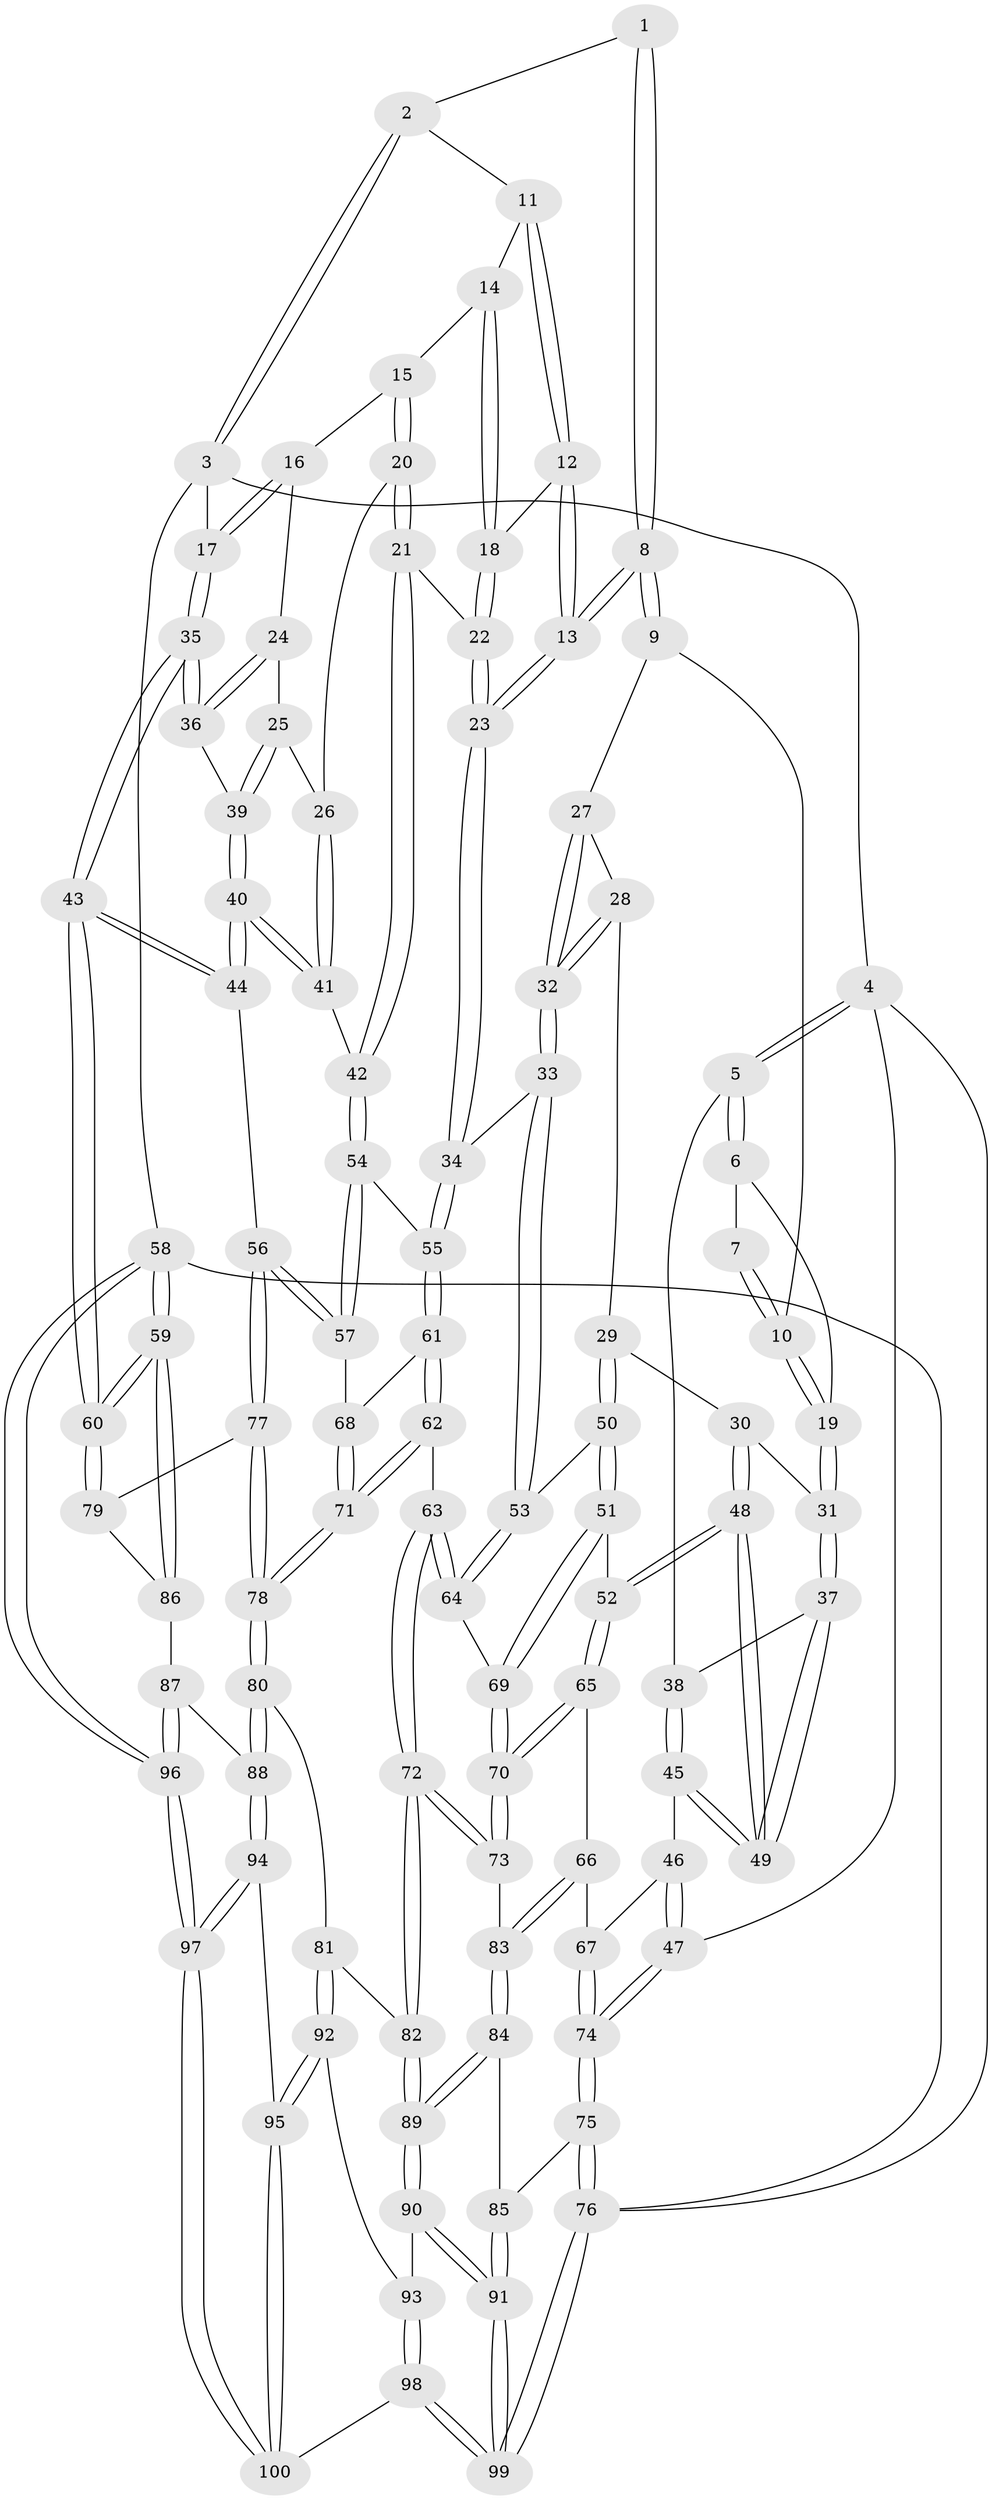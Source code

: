// Generated by graph-tools (version 1.1) at 2025/51/03/09/25 03:51:06]
// undirected, 100 vertices, 247 edges
graph export_dot {
graph [start="1"]
  node [color=gray90,style=filled];
  1 [pos="+0.5464818194650221+0"];
  2 [pos="+0.6339290039593745+0"];
  3 [pos="+1+0"];
  4 [pos="+0+0"];
  5 [pos="+0+0"];
  6 [pos="+0.0022142401501975217+0"];
  7 [pos="+0.4403916354351536+0"];
  8 [pos="+0.5197615845986074+0.1285314005353716"];
  9 [pos="+0.4323255844344581+0.1079687445100775"];
  10 [pos="+0.415527340224542+0.09731216127126069"];
  11 [pos="+0.6345032564672137+0"];
  12 [pos="+0.5944352848917392+0.07496428009021582"];
  13 [pos="+0.5226322090060902+0.12971118253750893"];
  14 [pos="+0.7171666247743+0.07276121291589452"];
  15 [pos="+0.8197658033022623+0.08188706612554247"];
  16 [pos="+0.9478580802275443+0.020542567980602736"];
  17 [pos="+1+0"];
  18 [pos="+0.6823571702849776+0.12179663183357077"];
  19 [pos="+0.3204422012653915+0.13610912431983516"];
  20 [pos="+0.7634031896132029+0.19751305057760232"];
  21 [pos="+0.7159087664161946+0.22316310078004462"];
  22 [pos="+0.688624029813428+0.2070501575350956"];
  23 [pos="+0.5731873972143688+0.23175598649411436"];
  24 [pos="+0.882711319453795+0.18437065836445599"];
  25 [pos="+0.8657355939629519+0.2076059310895206"];
  26 [pos="+0.8656276919741331+0.20768093915123556"];
  27 [pos="+0.4330339664384658+0.11947575768583026"];
  28 [pos="+0.4212806770443964+0.22585242287820184"];
  29 [pos="+0.3622416823103287+0.24512015476182872"];
  30 [pos="+0.34280211948250866+0.22843533028170127"];
  31 [pos="+0.30440302470161223+0.1616246345114987"];
  32 [pos="+0.4712948695551938+0.2608572758489306"];
  33 [pos="+0.5196070976489419+0.32240632777830736"];
  34 [pos="+0.5235452342082202+0.3210029635645221"];
  35 [pos="+1+0.1748305625290426"];
  36 [pos="+0.9547535113943504+0.23591031906949628"];
  37 [pos="+0.2173240900419004+0.19937005405589195"];
  38 [pos="+0+0"];
  39 [pos="+0.9245732327347596+0.26015485780032793"];
  40 [pos="+0.9087289482893794+0.36865430448374914"];
  41 [pos="+0.8427641291901842+0.32342763606386377"];
  42 [pos="+0.7467592007463109+0.314044427514213"];
  43 [pos="+1+0.47962842598019384"];
  44 [pos="+0.9602451509273834+0.42956364819510046"];
  45 [pos="+0.10001881656464705+0.3237270269872123"];
  46 [pos="+0.09380233220378022+0.32661915490974575"];
  47 [pos="+0+0.3461025274693427"];
  48 [pos="+0.2511729302990445+0.40108941785903196"];
  49 [pos="+0.16412867477431828+0.32024162558509717"];
  50 [pos="+0.36401436034263795+0.24861115261656153"];
  51 [pos="+0.2870979009901853+0.4093707708579964"];
  52 [pos="+0.2525693392570245+0.40286729844294566"];
  53 [pos="+0.4545444994633756+0.36974734969222883"];
  54 [pos="+0.7242128582185468+0.3518714872830674"];
  55 [pos="+0.6222644551946815+0.3852815028115215"];
  56 [pos="+0.7872756775922256+0.503927895050052"];
  57 [pos="+0.7775073750546676+0.4963308599153798"];
  58 [pos="+1+1"];
  59 [pos="+1+0.8196426038875058"];
  60 [pos="+1+0.6737350266483151"];
  61 [pos="+0.6237561708508667+0.41608047882080335"];
  62 [pos="+0.5674351313177449+0.5420870125888104"];
  63 [pos="+0.5387597475497774+0.5338018026400587"];
  64 [pos="+0.42297574224972234+0.41560058118144305"];
  65 [pos="+0.20970210918199364+0.4888137753958381"];
  66 [pos="+0.169918295805962+0.5610057303945409"];
  67 [pos="+0.07120662627118027+0.5048097496382962"];
  68 [pos="+0.7047727613317268+0.4920868872327459"];
  69 [pos="+0.37757847754988927+0.4332264686926492"];
  70 [pos="+0.36291678440260383+0.590299875565064"];
  71 [pos="+0.587070245355716+0.5623226299764101"];
  72 [pos="+0.39687255417360073+0.652655363905854"];
  73 [pos="+0.3622053766304679+0.6036874790745294"];
  74 [pos="+0+0.5555435745737592"];
  75 [pos="+0+0.6725189832017905"];
  76 [pos="+0+1"];
  77 [pos="+0.7780278796946658+0.5884353206732523"];
  78 [pos="+0.6483512135710994+0.7096884798456926"];
  79 [pos="+0.8499257091587207+0.6275981436199614"];
  80 [pos="+0.647034459043454+0.716190070044065"];
  81 [pos="+0.5000794242378069+0.7406171863375002"];
  82 [pos="+0.40045733408243944+0.6702163892619071"];
  83 [pos="+0.1766284074050995+0.6047722962559108"];
  84 [pos="+0.1749733345019623+0.6089904775340895"];
  85 [pos="+0.04991234836899251+0.7076578285158726"];
  86 [pos="+0.8192499550380375+0.7766730747727746"];
  87 [pos="+0.6979453982147861+0.7968825810517528"];
  88 [pos="+0.6974265220609094+0.7967459178661461"];
  89 [pos="+0.2794899423870214+0.7764072714117565"];
  90 [pos="+0.2656869755027635+0.8301725262698116"];
  91 [pos="+0.16480536566092666+0.8779842197836003"];
  92 [pos="+0.4470396566070665+0.8658506151248943"];
  93 [pos="+0.307554368013591+0.8549892992935807"];
  94 [pos="+0.6456721440678399+0.8985238327506593"];
  95 [pos="+0.46450120264367756+0.9006545842802222"];
  96 [pos="+1+1"];
  97 [pos="+0.6384886134190448+1"];
  98 [pos="+0.3896428252542533+1"];
  99 [pos="+0+1"];
  100 [pos="+0.4470135794446195+1"];
  1 -- 2;
  1 -- 8;
  1 -- 8;
  2 -- 3;
  2 -- 3;
  2 -- 11;
  3 -- 4;
  3 -- 17;
  3 -- 58;
  4 -- 5;
  4 -- 5;
  4 -- 47;
  4 -- 76;
  5 -- 6;
  5 -- 6;
  5 -- 38;
  6 -- 7;
  6 -- 19;
  7 -- 10;
  7 -- 10;
  8 -- 9;
  8 -- 9;
  8 -- 13;
  8 -- 13;
  9 -- 10;
  9 -- 27;
  10 -- 19;
  10 -- 19;
  11 -- 12;
  11 -- 12;
  11 -- 14;
  12 -- 13;
  12 -- 13;
  12 -- 18;
  13 -- 23;
  13 -- 23;
  14 -- 15;
  14 -- 18;
  14 -- 18;
  15 -- 16;
  15 -- 20;
  15 -- 20;
  16 -- 17;
  16 -- 17;
  16 -- 24;
  17 -- 35;
  17 -- 35;
  18 -- 22;
  18 -- 22;
  19 -- 31;
  19 -- 31;
  20 -- 21;
  20 -- 21;
  20 -- 26;
  21 -- 22;
  21 -- 42;
  21 -- 42;
  22 -- 23;
  22 -- 23;
  23 -- 34;
  23 -- 34;
  24 -- 25;
  24 -- 36;
  24 -- 36;
  25 -- 26;
  25 -- 39;
  25 -- 39;
  26 -- 41;
  26 -- 41;
  27 -- 28;
  27 -- 32;
  27 -- 32;
  28 -- 29;
  28 -- 32;
  28 -- 32;
  29 -- 30;
  29 -- 50;
  29 -- 50;
  30 -- 31;
  30 -- 48;
  30 -- 48;
  31 -- 37;
  31 -- 37;
  32 -- 33;
  32 -- 33;
  33 -- 34;
  33 -- 53;
  33 -- 53;
  34 -- 55;
  34 -- 55;
  35 -- 36;
  35 -- 36;
  35 -- 43;
  35 -- 43;
  36 -- 39;
  37 -- 38;
  37 -- 49;
  37 -- 49;
  38 -- 45;
  38 -- 45;
  39 -- 40;
  39 -- 40;
  40 -- 41;
  40 -- 41;
  40 -- 44;
  40 -- 44;
  41 -- 42;
  42 -- 54;
  42 -- 54;
  43 -- 44;
  43 -- 44;
  43 -- 60;
  43 -- 60;
  44 -- 56;
  45 -- 46;
  45 -- 49;
  45 -- 49;
  46 -- 47;
  46 -- 47;
  46 -- 67;
  47 -- 74;
  47 -- 74;
  48 -- 49;
  48 -- 49;
  48 -- 52;
  48 -- 52;
  50 -- 51;
  50 -- 51;
  50 -- 53;
  51 -- 52;
  51 -- 69;
  51 -- 69;
  52 -- 65;
  52 -- 65;
  53 -- 64;
  53 -- 64;
  54 -- 55;
  54 -- 57;
  54 -- 57;
  55 -- 61;
  55 -- 61;
  56 -- 57;
  56 -- 57;
  56 -- 77;
  56 -- 77;
  57 -- 68;
  58 -- 59;
  58 -- 59;
  58 -- 96;
  58 -- 96;
  58 -- 76;
  59 -- 60;
  59 -- 60;
  59 -- 86;
  59 -- 86;
  60 -- 79;
  60 -- 79;
  61 -- 62;
  61 -- 62;
  61 -- 68;
  62 -- 63;
  62 -- 71;
  62 -- 71;
  63 -- 64;
  63 -- 64;
  63 -- 72;
  63 -- 72;
  64 -- 69;
  65 -- 66;
  65 -- 70;
  65 -- 70;
  66 -- 67;
  66 -- 83;
  66 -- 83;
  67 -- 74;
  67 -- 74;
  68 -- 71;
  68 -- 71;
  69 -- 70;
  69 -- 70;
  70 -- 73;
  70 -- 73;
  71 -- 78;
  71 -- 78;
  72 -- 73;
  72 -- 73;
  72 -- 82;
  72 -- 82;
  73 -- 83;
  74 -- 75;
  74 -- 75;
  75 -- 76;
  75 -- 76;
  75 -- 85;
  76 -- 99;
  76 -- 99;
  77 -- 78;
  77 -- 78;
  77 -- 79;
  78 -- 80;
  78 -- 80;
  79 -- 86;
  80 -- 81;
  80 -- 88;
  80 -- 88;
  81 -- 82;
  81 -- 92;
  81 -- 92;
  82 -- 89;
  82 -- 89;
  83 -- 84;
  83 -- 84;
  84 -- 85;
  84 -- 89;
  84 -- 89;
  85 -- 91;
  85 -- 91;
  86 -- 87;
  87 -- 88;
  87 -- 96;
  87 -- 96;
  88 -- 94;
  88 -- 94;
  89 -- 90;
  89 -- 90;
  90 -- 91;
  90 -- 91;
  90 -- 93;
  91 -- 99;
  91 -- 99;
  92 -- 93;
  92 -- 95;
  92 -- 95;
  93 -- 98;
  93 -- 98;
  94 -- 95;
  94 -- 97;
  94 -- 97;
  95 -- 100;
  95 -- 100;
  96 -- 97;
  96 -- 97;
  97 -- 100;
  97 -- 100;
  98 -- 99;
  98 -- 99;
  98 -- 100;
}

